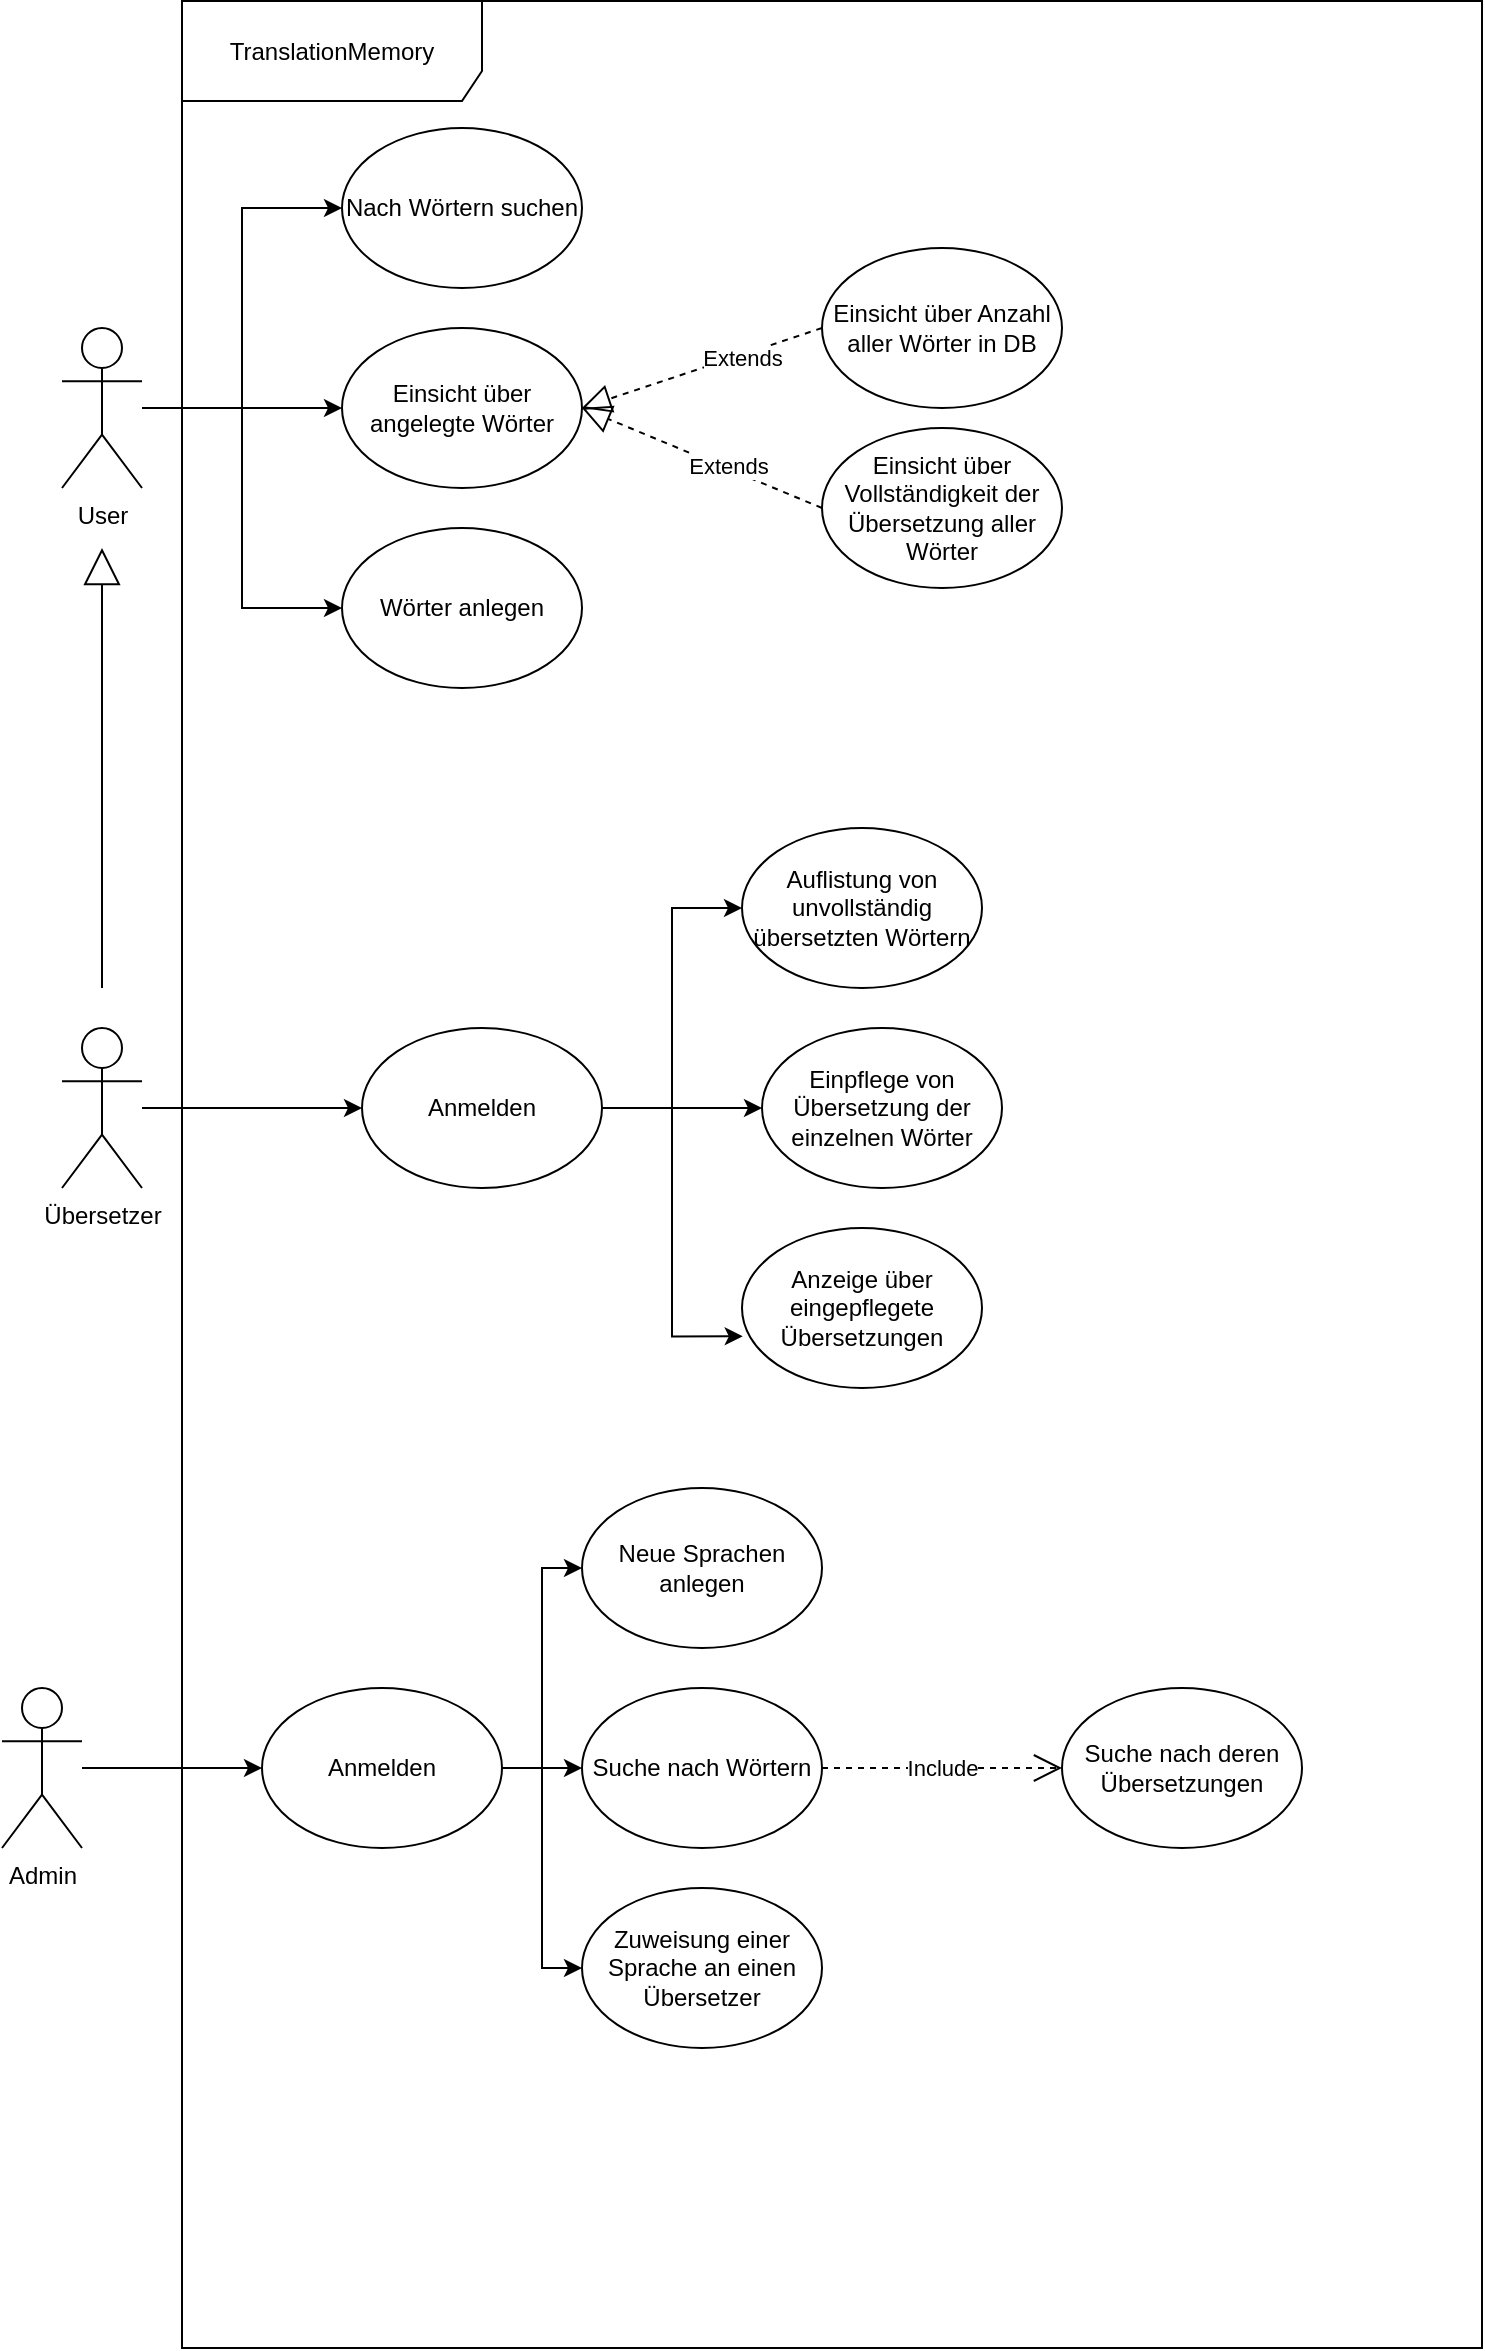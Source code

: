 <mxfile version="14.2.5" type="github" pages="3">
  <diagram id="yCAYo7vn6bNdRHoJTmrq" name="UseCases">
    <mxGraphModel dx="1600" dy="981" grid="1" gridSize="10" guides="1" tooltips="1" connect="1" arrows="1" fold="1" page="1" pageScale="1" pageWidth="1169" pageHeight="827" math="0" shadow="0">
      <root>
        <mxCell id="0" />
        <mxCell id="1" parent="0" />
        <mxCell id="sx9_2WNkkRCyzuz7CPDC-1" value="TranslationMemory" style="shape=umlFrame;whiteSpace=wrap;html=1;width=150;height=50;fillColor=#FFFFFF;" vertex="1" parent="1">
          <mxGeometry x="320" y="56.5" width="650" height="1173.5" as="geometry" />
        </mxCell>
        <mxCell id="sx9_2WNkkRCyzuz7CPDC-12" style="edgeStyle=orthogonalEdgeStyle;rounded=0;orthogonalLoop=1;jettySize=auto;html=1;entryX=0;entryY=0.5;entryDx=0;entryDy=0;" edge="1" parent="1" source="sx9_2WNkkRCyzuz7CPDC-2" target="sx9_2WNkkRCyzuz7CPDC-4">
          <mxGeometry relative="1" as="geometry" />
        </mxCell>
        <mxCell id="sx9_2WNkkRCyzuz7CPDC-13" style="edgeStyle=orthogonalEdgeStyle;rounded=0;orthogonalLoop=1;jettySize=auto;html=1;entryX=0;entryY=0.5;entryDx=0;entryDy=0;" edge="1" parent="1" source="sx9_2WNkkRCyzuz7CPDC-2" target="sx9_2WNkkRCyzuz7CPDC-6">
          <mxGeometry relative="1" as="geometry" />
        </mxCell>
        <mxCell id="sx9_2WNkkRCyzuz7CPDC-14" style="edgeStyle=orthogonalEdgeStyle;rounded=0;orthogonalLoop=1;jettySize=auto;html=1;entryX=0;entryY=0.5;entryDx=0;entryDy=0;" edge="1" parent="1" source="sx9_2WNkkRCyzuz7CPDC-2" target="sx9_2WNkkRCyzuz7CPDC-5">
          <mxGeometry relative="1" as="geometry" />
        </mxCell>
        <mxCell id="sx9_2WNkkRCyzuz7CPDC-2" value="User" style="shape=umlActor;verticalLabelPosition=bottom;verticalAlign=top;html=1;fillColor=#FFFFFF;" vertex="1" parent="1">
          <mxGeometry x="260" y="220" width="40" height="80" as="geometry" />
        </mxCell>
        <mxCell id="sx9_2WNkkRCyzuz7CPDC-4" value="Nach Wörtern suchen" style="ellipse;whiteSpace=wrap;html=1;fillColor=#FFFFFF;" vertex="1" parent="1">
          <mxGeometry x="400" y="120" width="120" height="80" as="geometry" />
        </mxCell>
        <mxCell id="sx9_2WNkkRCyzuz7CPDC-5" value="Wörter anlegen" style="ellipse;whiteSpace=wrap;html=1;fillColor=#FFFFFF;" vertex="1" parent="1">
          <mxGeometry x="400" y="320" width="120" height="80" as="geometry" />
        </mxCell>
        <mxCell id="sx9_2WNkkRCyzuz7CPDC-6" value="Einsicht über angelegte Wörter" style="ellipse;whiteSpace=wrap;html=1;fillColor=#FFFFFF;" vertex="1" parent="1">
          <mxGeometry x="400" y="220" width="120" height="80" as="geometry" />
        </mxCell>
        <mxCell id="sx9_2WNkkRCyzuz7CPDC-7" value="Einsicht über Anzahl aller Wörter in DB" style="ellipse;whiteSpace=wrap;html=1;fillColor=#FFFFFF;" vertex="1" parent="1">
          <mxGeometry x="640" y="180" width="120" height="80" as="geometry" />
        </mxCell>
        <mxCell id="sx9_2WNkkRCyzuz7CPDC-9" value="Einsicht über Vollständigkeit der Übersetzung aller Wörter" style="ellipse;whiteSpace=wrap;html=1;fillColor=#FFFFFF;" vertex="1" parent="1">
          <mxGeometry x="640" y="270" width="120" height="80" as="geometry" />
        </mxCell>
        <mxCell id="sx9_2WNkkRCyzuz7CPDC-31" style="edgeStyle=orthogonalEdgeStyle;rounded=0;orthogonalLoop=1;jettySize=auto;html=1;entryX=0;entryY=0.5;entryDx=0;entryDy=0;" edge="1" parent="1" source="sx9_2WNkkRCyzuz7CPDC-20" target="sx9_2WNkkRCyzuz7CPDC-30">
          <mxGeometry relative="1" as="geometry" />
        </mxCell>
        <mxCell id="sx9_2WNkkRCyzuz7CPDC-20" value="Übersetzer" style="shape=umlActor;verticalLabelPosition=bottom;verticalAlign=top;html=1;fillColor=#FFFFFF;" vertex="1" parent="1">
          <mxGeometry x="260" y="570" width="40" height="80" as="geometry" />
        </mxCell>
        <mxCell id="sx9_2WNkkRCyzuz7CPDC-22" value="Auflistung von unvollständig übersetzten Wörtern" style="ellipse;whiteSpace=wrap;html=1;fillColor=#FFFFFF;" vertex="1" parent="1">
          <mxGeometry x="600" y="470" width="120" height="80" as="geometry" />
        </mxCell>
        <mxCell id="sx9_2WNkkRCyzuz7CPDC-23" value="Einpflege von Übersetzung der einzelnen Wörter" style="ellipse;whiteSpace=wrap;html=1;fillColor=#FFFFFF;" vertex="1" parent="1">
          <mxGeometry x="610" y="570" width="120" height="80" as="geometry" />
        </mxCell>
        <mxCell id="sx9_2WNkkRCyzuz7CPDC-24" value="Anzeige über eingepflegete Übersetzungen" style="ellipse;whiteSpace=wrap;html=1;fillColor=#FFFFFF;" vertex="1" parent="1">
          <mxGeometry x="600" y="670" width="120" height="80" as="geometry" />
        </mxCell>
        <mxCell id="sx9_2WNkkRCyzuz7CPDC-25" value="" style="endArrow=block;dashed=1;endFill=0;endSize=12;html=1;entryX=1;entryY=0.5;entryDx=0;entryDy=0;exitX=0;exitY=0.5;exitDx=0;exitDy=0;" edge="1" parent="1" source="sx9_2WNkkRCyzuz7CPDC-9" target="sx9_2WNkkRCyzuz7CPDC-6">
          <mxGeometry width="160" relative="1" as="geometry">
            <mxPoint x="530" y="280" as="sourcePoint" />
            <mxPoint x="690" y="280" as="targetPoint" />
          </mxGeometry>
        </mxCell>
        <mxCell id="sx9_2WNkkRCyzuz7CPDC-28" value="Extends" style="edgeLabel;html=1;align=center;verticalAlign=middle;resizable=0;points=[];" vertex="1" connectable="0" parent="sx9_2WNkkRCyzuz7CPDC-25">
          <mxGeometry x="-0.2" y="-1" relative="1" as="geometry">
            <mxPoint as="offset" />
          </mxGeometry>
        </mxCell>
        <mxCell id="sx9_2WNkkRCyzuz7CPDC-26" value="" style="endArrow=block;dashed=1;endFill=0;endSize=12;html=1;exitX=0;exitY=0.5;exitDx=0;exitDy=0;" edge="1" parent="1" source="sx9_2WNkkRCyzuz7CPDC-7">
          <mxGeometry width="160" relative="1" as="geometry">
            <mxPoint x="590" y="140" as="sourcePoint" />
            <mxPoint x="520" y="260" as="targetPoint" />
          </mxGeometry>
        </mxCell>
        <mxCell id="sx9_2WNkkRCyzuz7CPDC-27" value="Extends" style="edgeLabel;html=1;align=center;verticalAlign=middle;resizable=0;points=[];" vertex="1" connectable="0" parent="sx9_2WNkkRCyzuz7CPDC-26">
          <mxGeometry x="-0.326" y="1" relative="1" as="geometry">
            <mxPoint as="offset" />
          </mxGeometry>
        </mxCell>
        <mxCell id="sx9_2WNkkRCyzuz7CPDC-36" style="edgeStyle=orthogonalEdgeStyle;rounded=0;orthogonalLoop=1;jettySize=auto;html=1;entryX=0;entryY=0.5;entryDx=0;entryDy=0;" edge="1" parent="1" source="sx9_2WNkkRCyzuz7CPDC-30" target="sx9_2WNkkRCyzuz7CPDC-22">
          <mxGeometry relative="1" as="geometry" />
        </mxCell>
        <mxCell id="sx9_2WNkkRCyzuz7CPDC-37" style="edgeStyle=orthogonalEdgeStyle;rounded=0;orthogonalLoop=1;jettySize=auto;html=1;entryX=0;entryY=0.5;entryDx=0;entryDy=0;" edge="1" parent="1" source="sx9_2WNkkRCyzuz7CPDC-30" target="sx9_2WNkkRCyzuz7CPDC-23">
          <mxGeometry relative="1" as="geometry" />
        </mxCell>
        <mxCell id="sx9_2WNkkRCyzuz7CPDC-38" style="edgeStyle=orthogonalEdgeStyle;rounded=0;orthogonalLoop=1;jettySize=auto;html=1;entryX=0.003;entryY=0.677;entryDx=0;entryDy=0;entryPerimeter=0;" edge="1" parent="1" source="sx9_2WNkkRCyzuz7CPDC-30" target="sx9_2WNkkRCyzuz7CPDC-24">
          <mxGeometry relative="1" as="geometry" />
        </mxCell>
        <mxCell id="sx9_2WNkkRCyzuz7CPDC-30" value="Anmelden" style="ellipse;whiteSpace=wrap;html=1;fillColor=#FFFFFF;" vertex="1" parent="1">
          <mxGeometry x="410" y="570" width="120" height="80" as="geometry" />
        </mxCell>
        <mxCell id="sx9_2WNkkRCyzuz7CPDC-50" style="edgeStyle=orthogonalEdgeStyle;rounded=0;orthogonalLoop=1;jettySize=auto;html=1;" edge="1" parent="1" source="sx9_2WNkkRCyzuz7CPDC-39" target="sx9_2WNkkRCyzuz7CPDC-40">
          <mxGeometry relative="1" as="geometry" />
        </mxCell>
        <mxCell id="sx9_2WNkkRCyzuz7CPDC-39" value="Admin" style="shape=umlActor;verticalLabelPosition=bottom;verticalAlign=top;html=1;outlineConnect=0;fillColor=#FFFFFF;" vertex="1" parent="1">
          <mxGeometry x="230" y="900" width="40" height="80" as="geometry" />
        </mxCell>
        <mxCell id="sx9_2WNkkRCyzuz7CPDC-51" style="edgeStyle=orthogonalEdgeStyle;rounded=0;orthogonalLoop=1;jettySize=auto;html=1;entryX=0;entryY=0.5;entryDx=0;entryDy=0;" edge="1" parent="1" source="sx9_2WNkkRCyzuz7CPDC-40" target="sx9_2WNkkRCyzuz7CPDC-41">
          <mxGeometry relative="1" as="geometry" />
        </mxCell>
        <mxCell id="sx9_2WNkkRCyzuz7CPDC-52" style="edgeStyle=orthogonalEdgeStyle;rounded=0;orthogonalLoop=1;jettySize=auto;html=1;entryX=0;entryY=0.5;entryDx=0;entryDy=0;" edge="1" parent="1" source="sx9_2WNkkRCyzuz7CPDC-40" target="sx9_2WNkkRCyzuz7CPDC-42">
          <mxGeometry relative="1" as="geometry" />
        </mxCell>
        <mxCell id="sx9_2WNkkRCyzuz7CPDC-53" style="edgeStyle=orthogonalEdgeStyle;rounded=0;orthogonalLoop=1;jettySize=auto;html=1;entryX=0;entryY=0.5;entryDx=0;entryDy=0;" edge="1" parent="1" source="sx9_2WNkkRCyzuz7CPDC-40" target="sx9_2WNkkRCyzuz7CPDC-45">
          <mxGeometry relative="1" as="geometry" />
        </mxCell>
        <mxCell id="sx9_2WNkkRCyzuz7CPDC-40" value="Anmelden" style="ellipse;whiteSpace=wrap;html=1;fillColor=#FFFFFF;" vertex="1" parent="1">
          <mxGeometry x="360" y="900" width="120" height="80" as="geometry" />
        </mxCell>
        <mxCell id="sx9_2WNkkRCyzuz7CPDC-41" value="Neue Sprachen anlegen" style="ellipse;whiteSpace=wrap;html=1;fillColor=#FFFFFF;" vertex="1" parent="1">
          <mxGeometry x="520" y="800" width="120" height="80" as="geometry" />
        </mxCell>
        <mxCell id="sx9_2WNkkRCyzuz7CPDC-42" value="Suche nach Wörtern" style="ellipse;whiteSpace=wrap;html=1;fillColor=#FFFFFF;" vertex="1" parent="1">
          <mxGeometry x="520" y="900" width="120" height="80" as="geometry" />
        </mxCell>
        <mxCell id="sx9_2WNkkRCyzuz7CPDC-43" value="Suche nach deren Übersetzungen" style="ellipse;whiteSpace=wrap;html=1;fillColor=#FFFFFF;" vertex="1" parent="1">
          <mxGeometry x="760" y="900" width="120" height="80" as="geometry" />
        </mxCell>
        <mxCell id="sx9_2WNkkRCyzuz7CPDC-45" value="Zuweisung einer Sprache an einen Übersetzer" style="ellipse;whiteSpace=wrap;html=1;fillColor=#FFFFFF;" vertex="1" parent="1">
          <mxGeometry x="520" y="1000" width="120" height="80" as="geometry" />
        </mxCell>
        <mxCell id="sx9_2WNkkRCyzuz7CPDC-47" value="Include" style="endArrow=open;endSize=12;dashed=1;html=1;exitX=1;exitY=0.5;exitDx=0;exitDy=0;entryX=0;entryY=0.5;entryDx=0;entryDy=0;" edge="1" parent="1" source="sx9_2WNkkRCyzuz7CPDC-42" target="sx9_2WNkkRCyzuz7CPDC-43">
          <mxGeometry width="160" relative="1" as="geometry">
            <mxPoint x="740" y="850" as="sourcePoint" />
            <mxPoint x="900" y="850" as="targetPoint" />
            <mxPoint as="offset" />
          </mxGeometry>
        </mxCell>
        <mxCell id="sx9_2WNkkRCyzuz7CPDC-54" value="" style="endArrow=block;endSize=16;endFill=0;html=1;" edge="1" parent="1">
          <mxGeometry width="160" relative="1" as="geometry">
            <mxPoint x="280" y="550" as="sourcePoint" />
            <mxPoint x="280" y="330" as="targetPoint" />
          </mxGeometry>
        </mxCell>
      </root>
    </mxGraphModel>
  </diagram>
  <diagram id="a24T7AwCA7poDOv9IXqC" name="Aktivitätsdiagramm">
    <mxGraphModel dx="1360" dy="834" grid="1" gridSize="10" guides="1" tooltips="1" connect="1" arrows="1" fold="1" page="1" pageScale="1" pageWidth="1169" pageHeight="827" math="0" shadow="0">
      <root>
        <mxCell id="0oyUR4dgS2eo9P9nxT2M-0" />
        <mxCell id="0oyUR4dgS2eo9P9nxT2M-1" parent="0oyUR4dgS2eo9P9nxT2M-0" />
      </root>
    </mxGraphModel>
  </diagram>
  <diagram id="ZH4X70LGSWkA0T2b_pML" name="Klassendiagramm">
    <mxGraphModel dx="1360" dy="834" grid="1" gridSize="10" guides="1" tooltips="1" connect="1" arrows="1" fold="1" page="1" pageScale="1" pageWidth="1169" pageHeight="827" math="0" shadow="0">
      <root>
        <mxCell id="p4V5GPbBJRA2JJwbldar-0" />
        <mxCell id="p4V5GPbBJRA2JJwbldar-1" parent="p4V5GPbBJRA2JJwbldar-0" />
      </root>
    </mxGraphModel>
  </diagram>
</mxfile>
